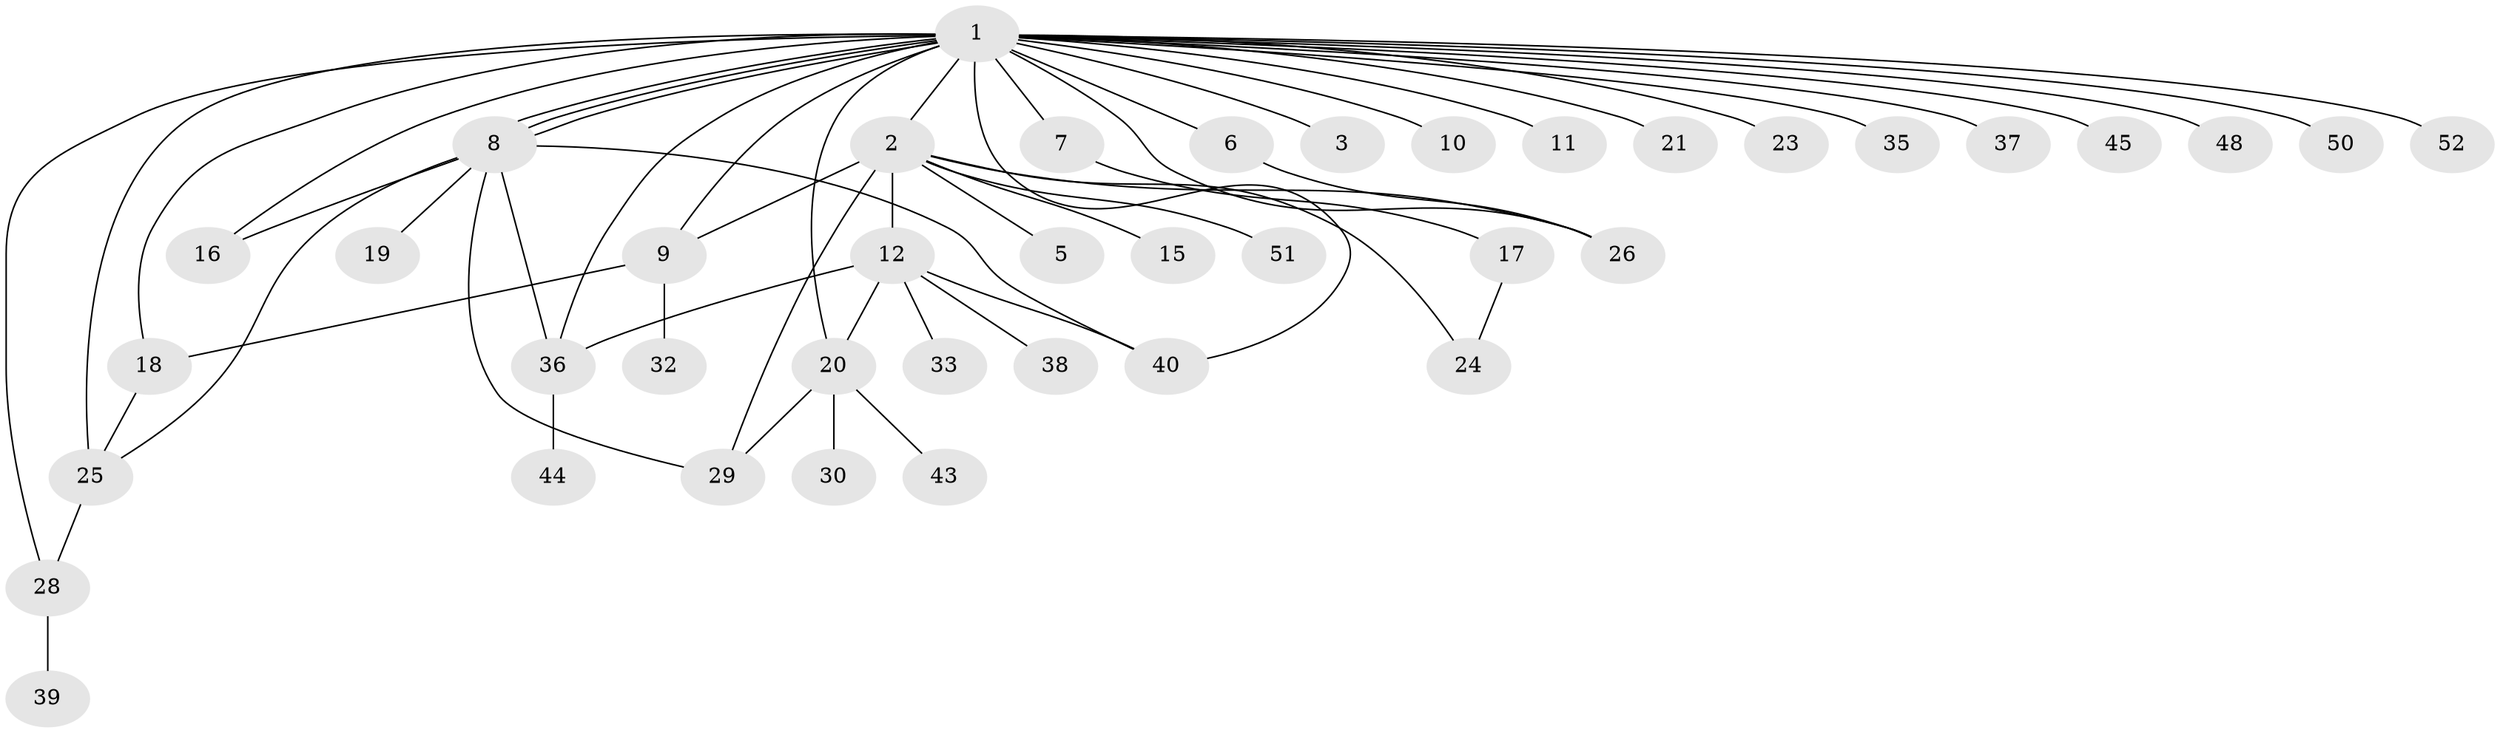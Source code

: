 // original degree distribution, {24: 0.018867924528301886, 14: 0.018867924528301886, 1: 0.4716981132075472, 15: 0.018867924528301886, 3: 0.1509433962264151, 2: 0.16981132075471697, 10: 0.018867924528301886, 5: 0.03773584905660377, 6: 0.018867924528301886, 4: 0.07547169811320754}
// Generated by graph-tools (version 1.1) at 2025/41/03/06/25 10:41:45]
// undirected, 40 vertices, 57 edges
graph export_dot {
graph [start="1"]
  node [color=gray90,style=filled];
  1 [super="+4"];
  2 [super="+53"];
  3;
  5;
  6;
  7 [super="+13"];
  8 [super="+41"];
  9 [super="+14"];
  10;
  11;
  12 [super="+31"];
  15;
  16;
  17 [super="+34"];
  18 [super="+22"];
  19;
  20 [super="+27"];
  21;
  23;
  24;
  25 [super="+49"];
  26 [super="+47"];
  28;
  29;
  30;
  32;
  33;
  35;
  36 [super="+42"];
  37;
  38;
  39;
  40 [super="+46"];
  43;
  44;
  45;
  48;
  50;
  51;
  52;
  1 -- 2 [weight=3];
  1 -- 3;
  1 -- 6 [weight=2];
  1 -- 8;
  1 -- 8;
  1 -- 8;
  1 -- 9;
  1 -- 10;
  1 -- 16;
  1 -- 18 [weight=2];
  1 -- 23;
  1 -- 26;
  1 -- 28;
  1 -- 35;
  1 -- 37;
  1 -- 45;
  1 -- 50;
  1 -- 7;
  1 -- 40;
  1 -- 11;
  1 -- 48;
  1 -- 20;
  1 -- 21;
  1 -- 52;
  1 -- 25 [weight=2];
  1 -- 36;
  2 -- 5;
  2 -- 9 [weight=2];
  2 -- 12;
  2 -- 15;
  2 -- 24;
  2 -- 26;
  2 -- 29;
  2 -- 51;
  6 -- 26;
  7 -- 17;
  8 -- 16;
  8 -- 19;
  8 -- 25;
  8 -- 29;
  8 -- 36;
  8 -- 40;
  9 -- 32;
  9 -- 18;
  12 -- 33;
  12 -- 38;
  12 -- 40;
  12 -- 36;
  12 -- 20;
  17 -- 24;
  18 -- 25;
  20 -- 43;
  20 -- 29;
  20 -- 30;
  25 -- 28;
  28 -- 39;
  36 -- 44;
}
